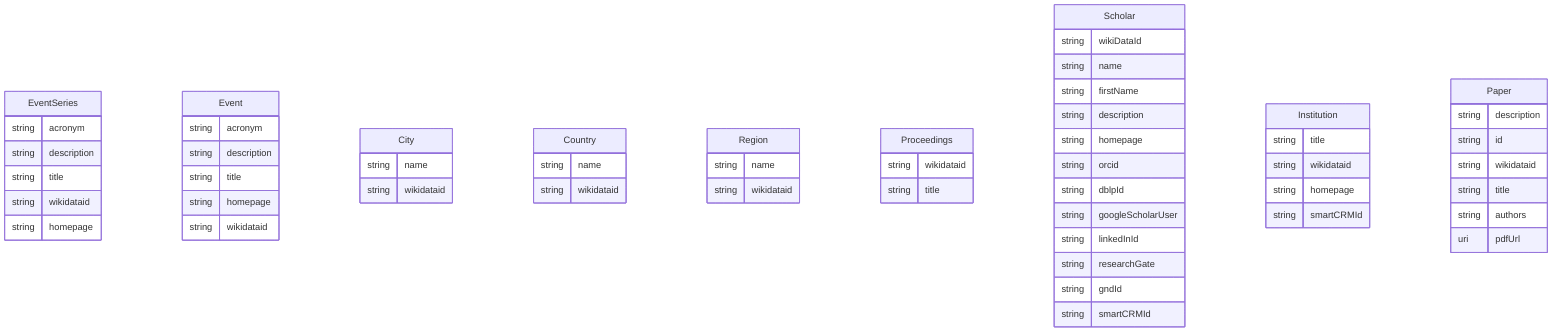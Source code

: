 erDiagram
EventSeries {
    string acronym  
    string description  
    string title  
    string wikidataid  
    string homepage  
}
Event {
    string acronym  
    string description  
    string title  
    string homepage  
    string wikidataid  
}
City {
    string name  
    string wikidataid  
}
Country {
    string name  
    string wikidataid  
}
Region {
    string name  
    string wikidataid  
}
Proceedings {
    string wikidataid  
    string title  
}
Scholar {
    string wikiDataId  
    string name  
    string firstName  
    string description  
    string homepage  
    string orcid  
    string dblpId  
    string googleScholarUser  
    string linkedInId  
    string researchGate  
    string gndId  
    string smartCRMId  
}
Institution {
    string title  
    string wikidataid  
    string homepage  
    string smartCRMId  
}
Paper {
    string description  
    string id  
    string wikidataid  
    string title  
    string authors  
    uri pdfUrl  
}